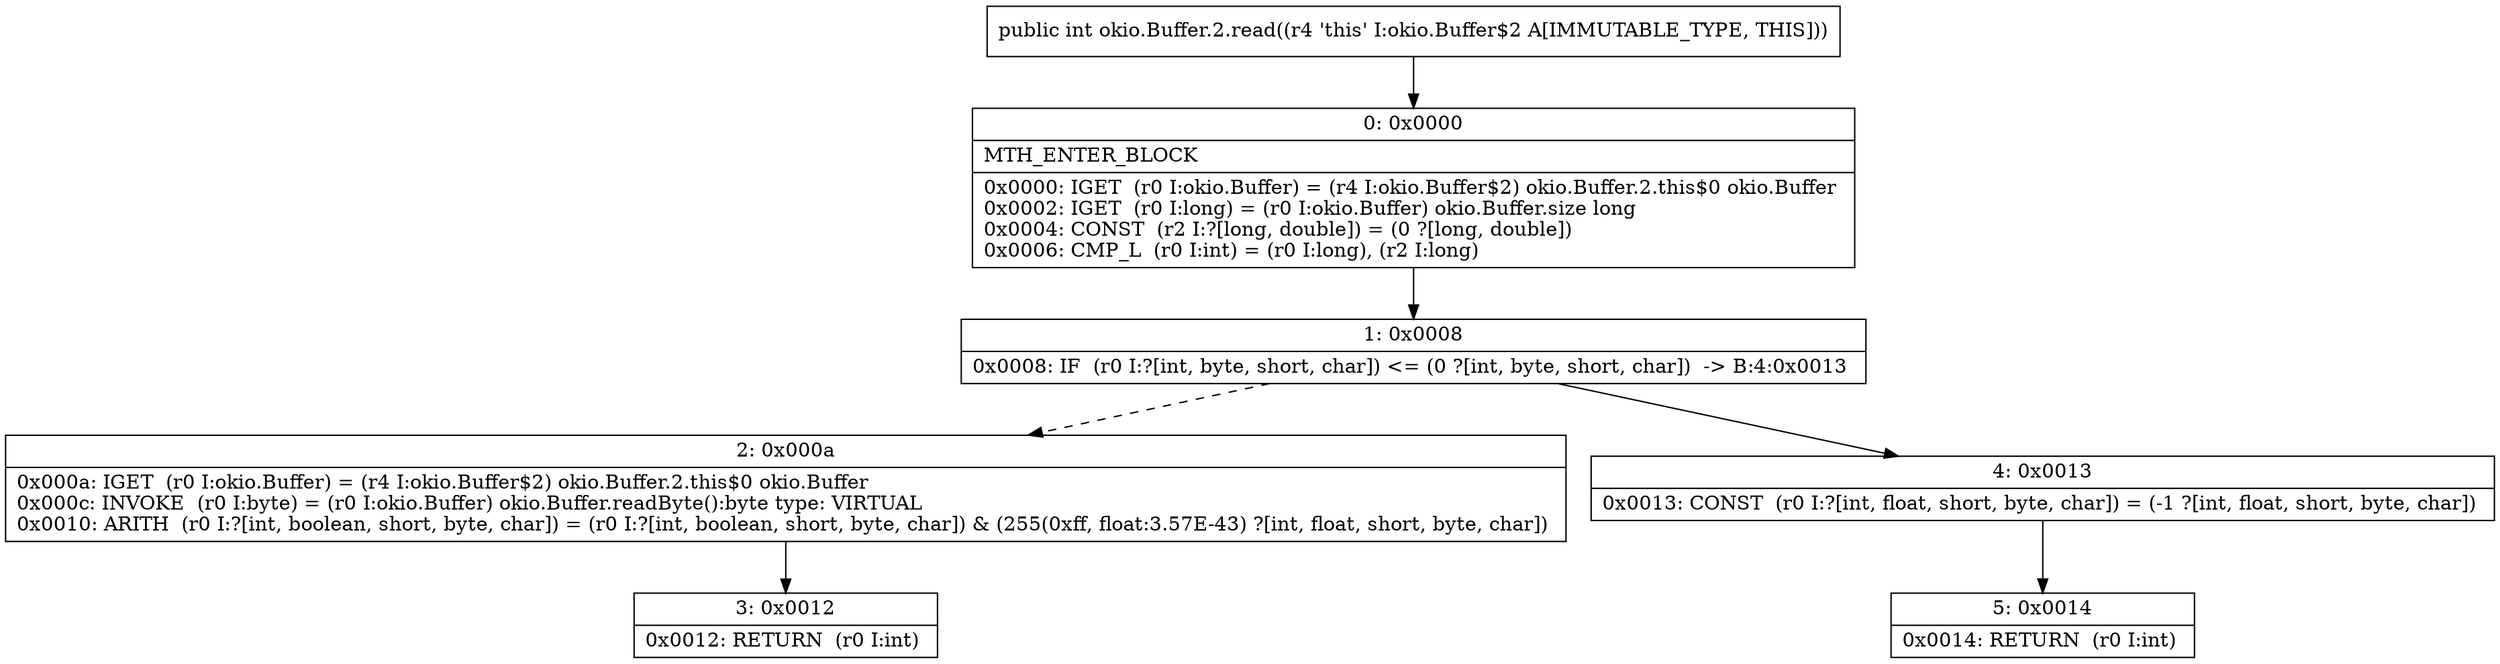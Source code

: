 digraph "CFG forokio.Buffer.2.read()I" {
Node_0 [shape=record,label="{0\:\ 0x0000|MTH_ENTER_BLOCK\l|0x0000: IGET  (r0 I:okio.Buffer) = (r4 I:okio.Buffer$2) okio.Buffer.2.this$0 okio.Buffer \l0x0002: IGET  (r0 I:long) = (r0 I:okio.Buffer) okio.Buffer.size long \l0x0004: CONST  (r2 I:?[long, double]) = (0 ?[long, double]) \l0x0006: CMP_L  (r0 I:int) = (r0 I:long), (r2 I:long) \l}"];
Node_1 [shape=record,label="{1\:\ 0x0008|0x0008: IF  (r0 I:?[int, byte, short, char]) \<= (0 ?[int, byte, short, char])  \-\> B:4:0x0013 \l}"];
Node_2 [shape=record,label="{2\:\ 0x000a|0x000a: IGET  (r0 I:okio.Buffer) = (r4 I:okio.Buffer$2) okio.Buffer.2.this$0 okio.Buffer \l0x000c: INVOKE  (r0 I:byte) = (r0 I:okio.Buffer) okio.Buffer.readByte():byte type: VIRTUAL \l0x0010: ARITH  (r0 I:?[int, boolean, short, byte, char]) = (r0 I:?[int, boolean, short, byte, char]) & (255(0xff, float:3.57E\-43) ?[int, float, short, byte, char]) \l}"];
Node_3 [shape=record,label="{3\:\ 0x0012|0x0012: RETURN  (r0 I:int) \l}"];
Node_4 [shape=record,label="{4\:\ 0x0013|0x0013: CONST  (r0 I:?[int, float, short, byte, char]) = (\-1 ?[int, float, short, byte, char]) \l}"];
Node_5 [shape=record,label="{5\:\ 0x0014|0x0014: RETURN  (r0 I:int) \l}"];
MethodNode[shape=record,label="{public int okio.Buffer.2.read((r4 'this' I:okio.Buffer$2 A[IMMUTABLE_TYPE, THIS])) }"];
MethodNode -> Node_0;
Node_0 -> Node_1;
Node_1 -> Node_2[style=dashed];
Node_1 -> Node_4;
Node_2 -> Node_3;
Node_4 -> Node_5;
}

